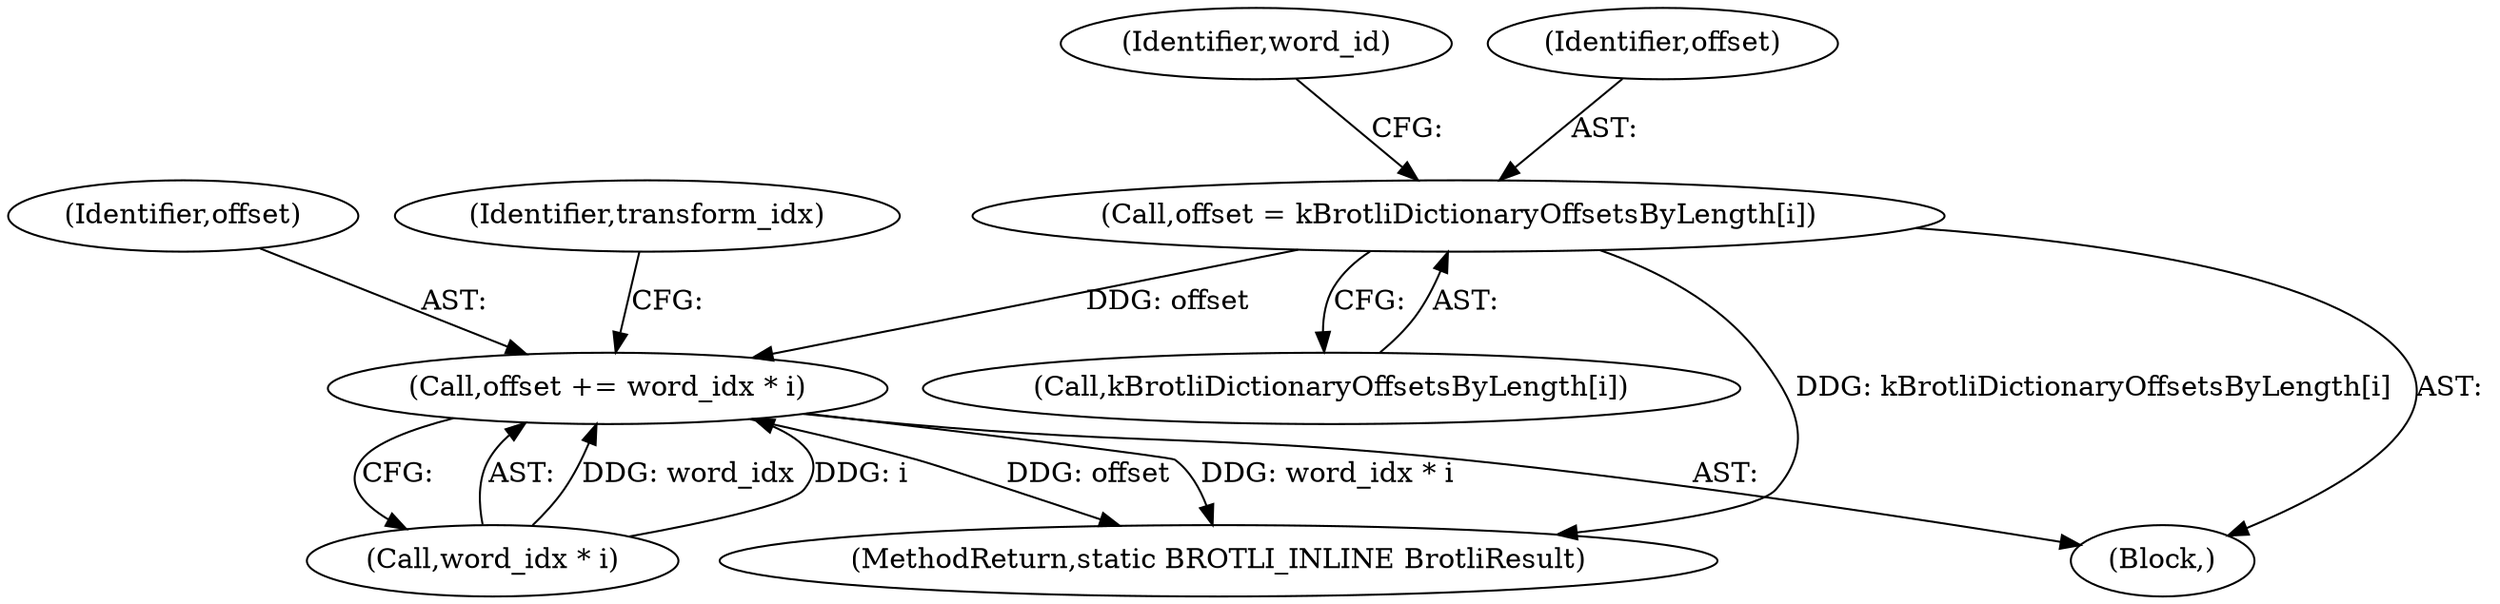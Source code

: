 digraph "0_Chrome_7716418a27d561ee295a99f11fd3865580748de2@array" {
"1000720" [label="(Call,offset = kBrotliDictionaryOffsetsByLength[i])"];
"1000762" [label="(Call,offset += word_idx * i)"];
"1001174" [label="(MethodReturn,static BROTLI_INLINE BrotliResult)"];
"1000722" [label="(Call,kBrotliDictionaryOffsetsByLength[i])"];
"1000720" [label="(Call,offset = kBrotliDictionaryOffsetsByLength[i])"];
"1000764" [label="(Call,word_idx * i)"];
"1000763" [label="(Identifier,offset)"];
"1000769" [label="(Identifier,transform_idx)"];
"1000727" [label="(Identifier,word_id)"];
"1000721" [label="(Identifier,offset)"];
"1000762" [label="(Call,offset += word_idx * i)"];
"1000718" [label="(Block,)"];
"1000720" -> "1000718"  [label="AST: "];
"1000720" -> "1000722"  [label="CFG: "];
"1000721" -> "1000720"  [label="AST: "];
"1000722" -> "1000720"  [label="AST: "];
"1000727" -> "1000720"  [label="CFG: "];
"1000720" -> "1001174"  [label="DDG: kBrotliDictionaryOffsetsByLength[i]"];
"1000720" -> "1000762"  [label="DDG: offset"];
"1000762" -> "1000718"  [label="AST: "];
"1000762" -> "1000764"  [label="CFG: "];
"1000763" -> "1000762"  [label="AST: "];
"1000764" -> "1000762"  [label="AST: "];
"1000769" -> "1000762"  [label="CFG: "];
"1000762" -> "1001174"  [label="DDG: offset"];
"1000762" -> "1001174"  [label="DDG: word_idx * i"];
"1000764" -> "1000762"  [label="DDG: word_idx"];
"1000764" -> "1000762"  [label="DDG: i"];
}
